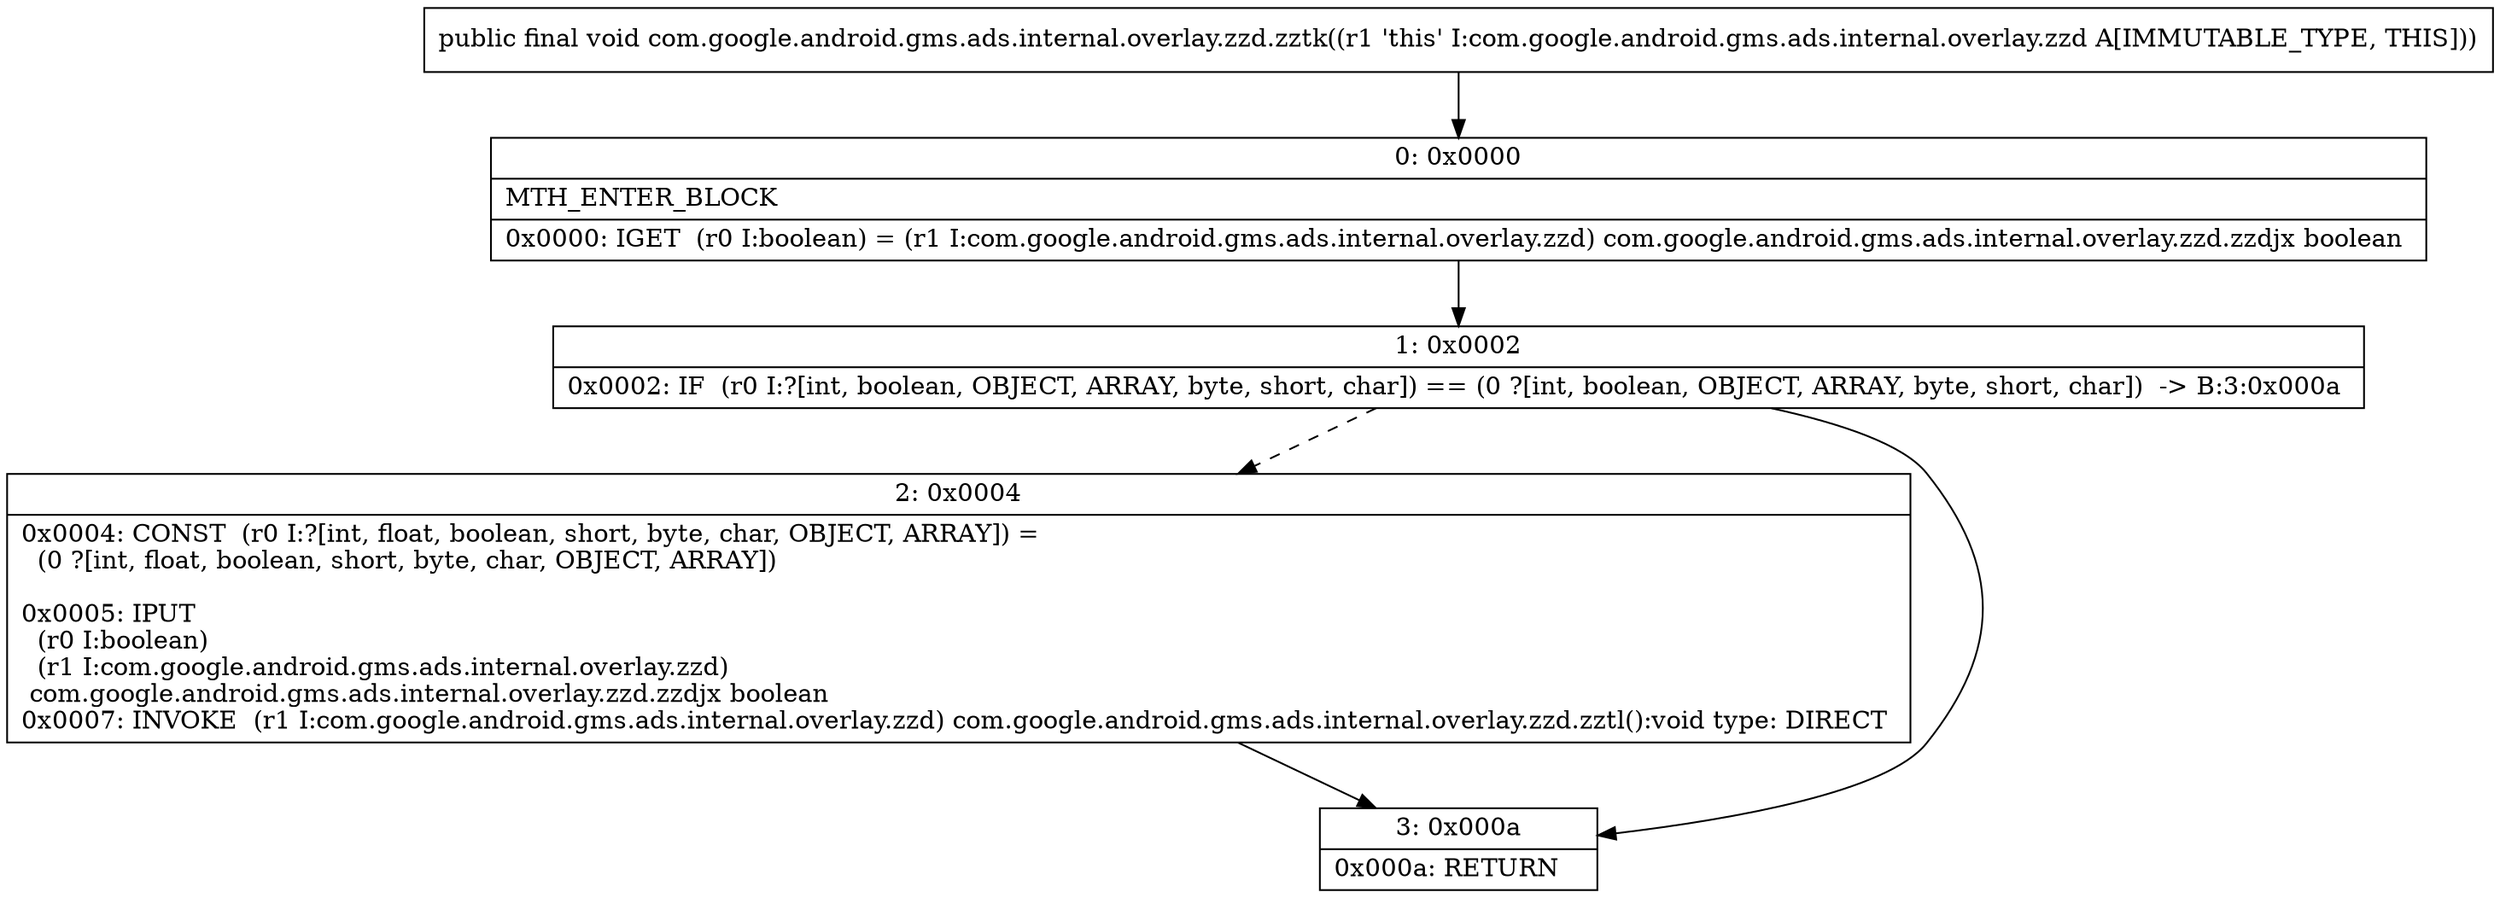 digraph "CFG forcom.google.android.gms.ads.internal.overlay.zzd.zztk()V" {
Node_0 [shape=record,label="{0\:\ 0x0000|MTH_ENTER_BLOCK\l|0x0000: IGET  (r0 I:boolean) = (r1 I:com.google.android.gms.ads.internal.overlay.zzd) com.google.android.gms.ads.internal.overlay.zzd.zzdjx boolean \l}"];
Node_1 [shape=record,label="{1\:\ 0x0002|0x0002: IF  (r0 I:?[int, boolean, OBJECT, ARRAY, byte, short, char]) == (0 ?[int, boolean, OBJECT, ARRAY, byte, short, char])  \-\> B:3:0x000a \l}"];
Node_2 [shape=record,label="{2\:\ 0x0004|0x0004: CONST  (r0 I:?[int, float, boolean, short, byte, char, OBJECT, ARRAY]) = \l  (0 ?[int, float, boolean, short, byte, char, OBJECT, ARRAY])\l \l0x0005: IPUT  \l  (r0 I:boolean)\l  (r1 I:com.google.android.gms.ads.internal.overlay.zzd)\l com.google.android.gms.ads.internal.overlay.zzd.zzdjx boolean \l0x0007: INVOKE  (r1 I:com.google.android.gms.ads.internal.overlay.zzd) com.google.android.gms.ads.internal.overlay.zzd.zztl():void type: DIRECT \l}"];
Node_3 [shape=record,label="{3\:\ 0x000a|0x000a: RETURN   \l}"];
MethodNode[shape=record,label="{public final void com.google.android.gms.ads.internal.overlay.zzd.zztk((r1 'this' I:com.google.android.gms.ads.internal.overlay.zzd A[IMMUTABLE_TYPE, THIS])) }"];
MethodNode -> Node_0;
Node_0 -> Node_1;
Node_1 -> Node_2[style=dashed];
Node_1 -> Node_3;
Node_2 -> Node_3;
}

